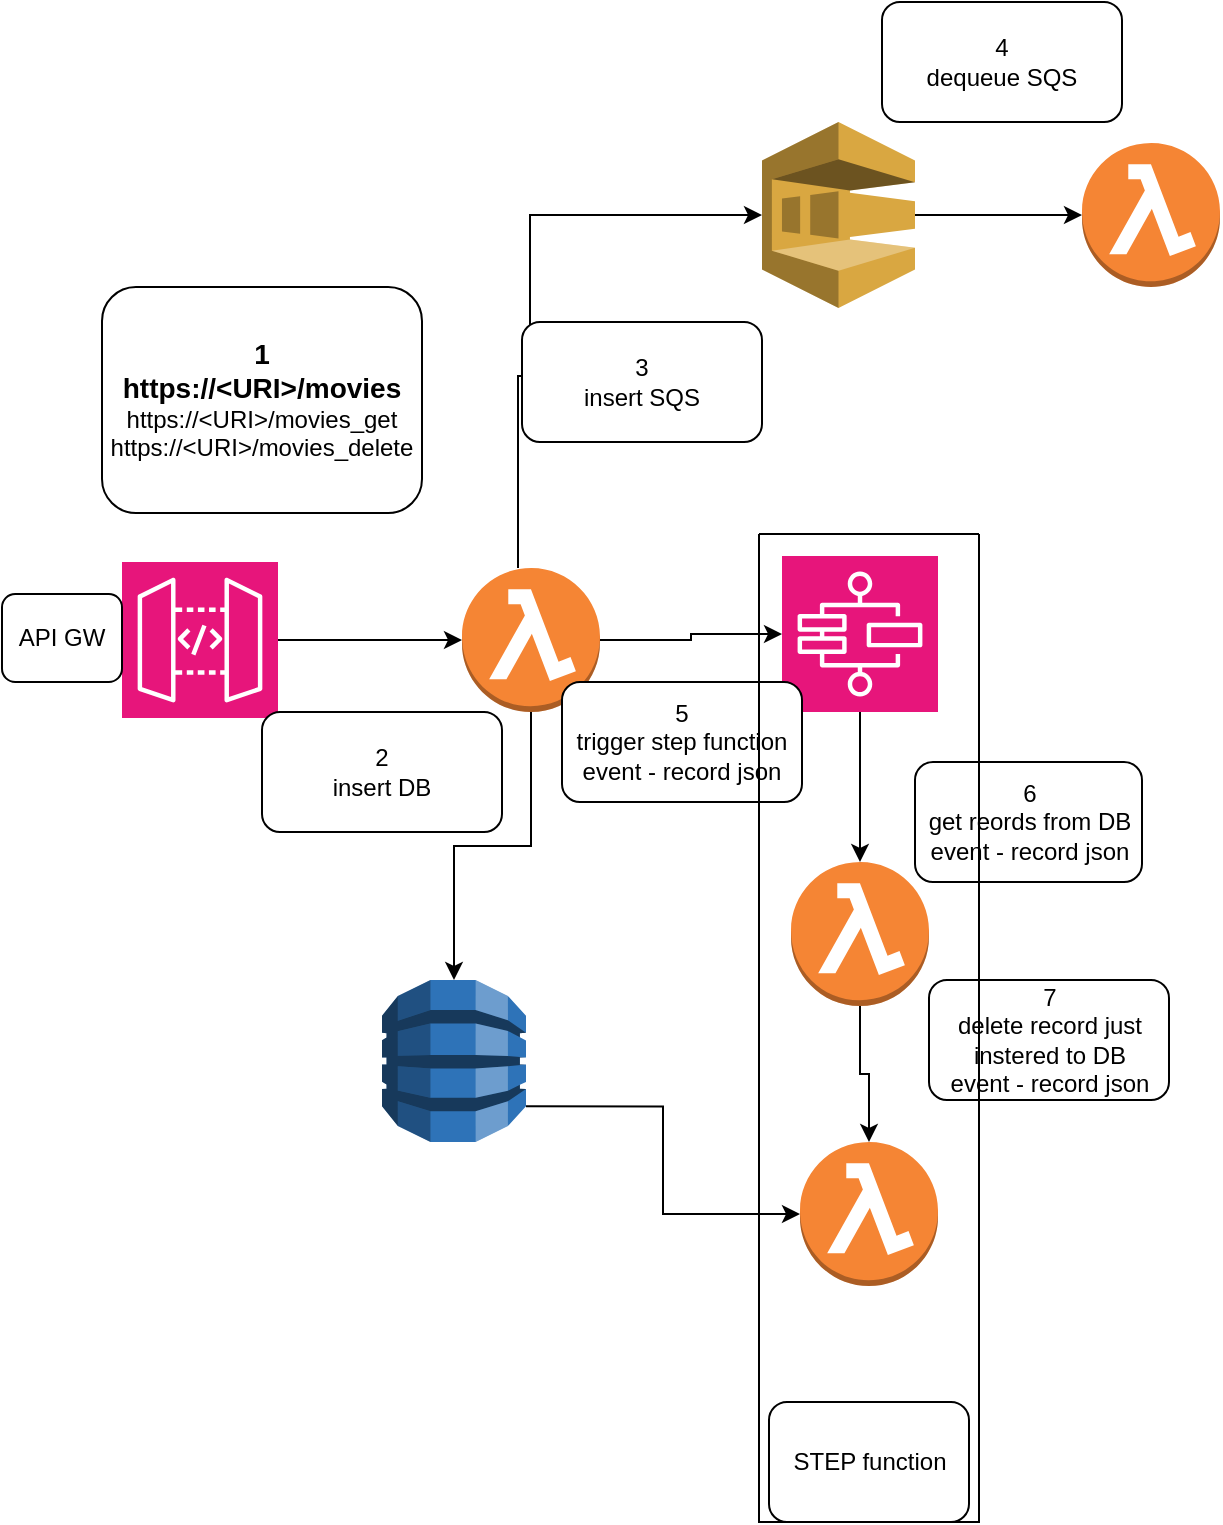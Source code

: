 <mxfile version="21.7.5" type="device">
  <diagram name="Page-1" id="1ipIVOt5c-FrcpaDv_vw">
    <mxGraphModel dx="2074" dy="1187" grid="1" gridSize="10" guides="1" tooltips="1" connect="1" arrows="1" fold="1" page="1" pageScale="1" pageWidth="827" pageHeight="1169" math="0" shadow="0">
      <root>
        <mxCell id="0" />
        <mxCell id="1" parent="0" />
        <mxCell id="0lLWBBJabXWztz-wqUZE-10" style="edgeStyle=orthogonalEdgeStyle;rounded=0;orthogonalLoop=1;jettySize=auto;html=1;entryX=0;entryY=0.5;entryDx=0;entryDy=0;entryPerimeter=0;" parent="1" source="0lLWBBJabXWztz-wqUZE-1" target="0lLWBBJabXWztz-wqUZE-2" edge="1">
          <mxGeometry relative="1" as="geometry" />
        </mxCell>
        <mxCell id="0lLWBBJabXWztz-wqUZE-1" value="" style="sketch=0;points=[[0,0,0],[0.25,0,0],[0.5,0,0],[0.75,0,0],[1,0,0],[0,1,0],[0.25,1,0],[0.5,1,0],[0.75,1,0],[1,1,0],[0,0.25,0],[0,0.5,0],[0,0.75,0],[1,0.25,0],[1,0.5,0],[1,0.75,0]];outlineConnect=0;fontColor=#232F3E;fillColor=#E7157B;strokeColor=#ffffff;dashed=0;verticalLabelPosition=bottom;verticalAlign=top;align=center;html=1;fontSize=12;fontStyle=0;aspect=fixed;shape=mxgraph.aws4.resourceIcon;resIcon=mxgraph.aws4.api_gateway;" parent="1" vertex="1">
          <mxGeometry x="100" y="510" width="78" height="78" as="geometry" />
        </mxCell>
        <mxCell id="0lLWBBJabXWztz-wqUZE-11" style="edgeStyle=orthogonalEdgeStyle;rounded=0;orthogonalLoop=1;jettySize=auto;html=1;" parent="1" source="0lLWBBJabXWztz-wqUZE-2" target="0lLWBBJabXWztz-wqUZE-9" edge="1">
          <mxGeometry relative="1" as="geometry" />
        </mxCell>
        <mxCell id="0lLWBBJabXWztz-wqUZE-12" style="edgeStyle=orthogonalEdgeStyle;rounded=0;orthogonalLoop=1;jettySize=auto;html=1;entryX=0;entryY=0.5;entryDx=0;entryDy=0;entryPerimeter=0;" parent="1" target="0lLWBBJabXWztz-wqUZE-3" edge="1">
          <mxGeometry relative="1" as="geometry">
            <mxPoint x="413.5" y="336.5" as="targetPoint" />
            <mxPoint x="298" y="513" as="sourcePoint" />
            <Array as="points">
              <mxPoint x="298" y="417" />
              <mxPoint x="304" y="417" />
              <mxPoint x="304" y="337" />
            </Array>
          </mxGeometry>
        </mxCell>
        <mxCell id="0lLWBBJabXWztz-wqUZE-14" style="edgeStyle=orthogonalEdgeStyle;rounded=0;orthogonalLoop=1;jettySize=auto;html=1;entryX=0;entryY=0.5;entryDx=0;entryDy=0;entryPerimeter=0;" parent="1" source="0lLWBBJabXWztz-wqUZE-2" target="0lLWBBJabXWztz-wqUZE-4" edge="1">
          <mxGeometry relative="1" as="geometry">
            <mxPoint x="420" y="560" as="targetPoint" />
          </mxGeometry>
        </mxCell>
        <mxCell id="0lLWBBJabXWztz-wqUZE-2" value="" style="outlineConnect=0;dashed=0;verticalLabelPosition=bottom;verticalAlign=top;align=center;html=1;shape=mxgraph.aws3.lambda_function;fillColor=#F58534;gradientColor=none;" parent="1" vertex="1">
          <mxGeometry x="270" y="513" width="69" height="72" as="geometry" />
        </mxCell>
        <mxCell id="0lLWBBJabXWztz-wqUZE-13" style="edgeStyle=orthogonalEdgeStyle;rounded=0;orthogonalLoop=1;jettySize=auto;html=1;entryX=0;entryY=0.5;entryDx=0;entryDy=0;entryPerimeter=0;" parent="1" source="0lLWBBJabXWztz-wqUZE-3" target="0lLWBBJabXWztz-wqUZE-6" edge="1">
          <mxGeometry relative="1" as="geometry" />
        </mxCell>
        <mxCell id="0lLWBBJabXWztz-wqUZE-3" value="" style="outlineConnect=0;dashed=0;verticalLabelPosition=bottom;verticalAlign=top;align=center;html=1;shape=mxgraph.aws3.sqs;fillColor=#D9A741;gradientColor=none;" parent="1" vertex="1">
          <mxGeometry x="420" y="290" width="76.5" height="93" as="geometry" />
        </mxCell>
        <mxCell id="0lLWBBJabXWztz-wqUZE-15" style="edgeStyle=orthogonalEdgeStyle;rounded=0;orthogonalLoop=1;jettySize=auto;html=1;entryX=0.5;entryY=0;entryDx=0;entryDy=0;entryPerimeter=0;" parent="1" source="0lLWBBJabXWztz-wqUZE-4" target="0lLWBBJabXWztz-wqUZE-8" edge="1">
          <mxGeometry relative="1" as="geometry" />
        </mxCell>
        <mxCell id="0lLWBBJabXWztz-wqUZE-4" value="" style="sketch=0;points=[[0,0,0],[0.25,0,0],[0.5,0,0],[0.75,0,0],[1,0,0],[0,1,0],[0.25,1,0],[0.5,1,0],[0.75,1,0],[1,1,0],[0,0.25,0],[0,0.5,0],[0,0.75,0],[1,0.25,0],[1,0.5,0],[1,0.75,0]];outlineConnect=0;fontColor=#232F3E;fillColor=#E7157B;strokeColor=#ffffff;dashed=0;verticalLabelPosition=bottom;verticalAlign=top;align=center;html=1;fontSize=12;fontStyle=0;aspect=fixed;shape=mxgraph.aws4.resourceIcon;resIcon=mxgraph.aws4.step_functions;" parent="1" vertex="1">
          <mxGeometry x="430" y="507" width="78" height="78" as="geometry" />
        </mxCell>
        <mxCell id="0lLWBBJabXWztz-wqUZE-6" value="" style="outlineConnect=0;dashed=0;verticalLabelPosition=bottom;verticalAlign=top;align=center;html=1;shape=mxgraph.aws3.lambda_function;fillColor=#F58534;gradientColor=none;" parent="1" vertex="1">
          <mxGeometry x="580" y="300.5" width="69" height="72" as="geometry" />
        </mxCell>
        <mxCell id="0lLWBBJabXWztz-wqUZE-7" value="" style="outlineConnect=0;dashed=0;verticalLabelPosition=bottom;verticalAlign=top;align=center;html=1;shape=mxgraph.aws3.lambda_function;fillColor=#F58534;gradientColor=none;" parent="1" vertex="1">
          <mxGeometry x="439" y="800" width="69" height="72" as="geometry" />
        </mxCell>
        <mxCell id="0lLWBBJabXWztz-wqUZE-16" style="edgeStyle=orthogonalEdgeStyle;rounded=0;orthogonalLoop=1;jettySize=auto;html=1;" parent="1" source="0lLWBBJabXWztz-wqUZE-8" target="0lLWBBJabXWztz-wqUZE-7" edge="1">
          <mxGeometry relative="1" as="geometry" />
        </mxCell>
        <mxCell id="0lLWBBJabXWztz-wqUZE-8" value="" style="outlineConnect=0;dashed=0;verticalLabelPosition=bottom;verticalAlign=top;align=center;html=1;shape=mxgraph.aws3.lambda_function;fillColor=#F58534;gradientColor=none;" parent="1" vertex="1">
          <mxGeometry x="434.5" y="660" width="69" height="72" as="geometry" />
        </mxCell>
        <mxCell id="0lLWBBJabXWztz-wqUZE-17" style="edgeStyle=orthogonalEdgeStyle;rounded=0;orthogonalLoop=1;jettySize=auto;html=1;exitX=1;exitY=0.78;exitDx=0;exitDy=0;exitPerimeter=0;" parent="1" source="0lLWBBJabXWztz-wqUZE-9" target="0lLWBBJabXWztz-wqUZE-7" edge="1">
          <mxGeometry relative="1" as="geometry" />
        </mxCell>
        <mxCell id="0lLWBBJabXWztz-wqUZE-9" value="" style="outlineConnect=0;dashed=0;verticalLabelPosition=bottom;verticalAlign=top;align=center;html=1;shape=mxgraph.aws3.dynamo_db;fillColor=#2E73B8;gradientColor=none;" parent="1" vertex="1">
          <mxGeometry x="230" y="719" width="72" height="81" as="geometry" />
        </mxCell>
        <mxCell id="0lLWBBJabXWztz-wqUZE-18" value="5&lt;br&gt;trigger step function&lt;br&gt;event - record json" style="rounded=1;whiteSpace=wrap;html=1;" parent="1" vertex="1">
          <mxGeometry x="320" y="570" width="120" height="60" as="geometry" />
        </mxCell>
        <mxCell id="0lLWBBJabXWztz-wqUZE-19" value="&lt;b&gt;&lt;font style=&quot;font-size: 14px;&quot;&gt;1&lt;br&gt;https://&amp;lt;URI&amp;gt;/movies&lt;br&gt;&lt;/font&gt;&lt;/b&gt;https://&amp;lt;URI&amp;gt;/movies_get&lt;br&gt;https://&amp;lt;URI&amp;gt;/movies_delete" style="rounded=1;whiteSpace=wrap;html=1;" parent="1" vertex="1">
          <mxGeometry x="90" y="372.5" width="160" height="113" as="geometry" />
        </mxCell>
        <mxCell id="0lLWBBJabXWztz-wqUZE-21" value="2&lt;br&gt;insert DB" style="rounded=1;whiteSpace=wrap;html=1;" parent="1" vertex="1">
          <mxGeometry x="170" y="585" width="120" height="60" as="geometry" />
        </mxCell>
        <mxCell id="0lLWBBJabXWztz-wqUZE-22" value="3&lt;br&gt;insert SQS" style="rounded=1;whiteSpace=wrap;html=1;" parent="1" vertex="1">
          <mxGeometry x="300" y="390" width="120" height="60" as="geometry" />
        </mxCell>
        <mxCell id="0lLWBBJabXWztz-wqUZE-23" value="4&lt;br&gt;dequeue SQS" style="rounded=1;whiteSpace=wrap;html=1;" parent="1" vertex="1">
          <mxGeometry x="480" y="230" width="120" height="60" as="geometry" />
        </mxCell>
        <mxCell id="0lLWBBJabXWztz-wqUZE-24" value="6&lt;br&gt;get reords from DB&lt;br&gt;event - record json" style="rounded=1;whiteSpace=wrap;html=1;" parent="1" vertex="1">
          <mxGeometry x="496.5" y="610" width="113.5" height="60" as="geometry" />
        </mxCell>
        <mxCell id="0lLWBBJabXWztz-wqUZE-25" value="7&lt;br&gt;delete record just instered to DB&lt;br&gt;event - record json" style="rounded=1;whiteSpace=wrap;html=1;" parent="1" vertex="1">
          <mxGeometry x="503.5" y="719" width="120" height="60" as="geometry" />
        </mxCell>
        <mxCell id="0lLWBBJabXWztz-wqUZE-31" value="" style="swimlane;startSize=0;" parent="1" vertex="1">
          <mxGeometry x="418.5" y="496" width="110" height="494" as="geometry" />
        </mxCell>
        <mxCell id="0lLWBBJabXWztz-wqUZE-34" value="STEP function&lt;br&gt;" style="rounded=1;whiteSpace=wrap;html=1;" parent="0lLWBBJabXWztz-wqUZE-31" vertex="1">
          <mxGeometry x="5" y="434" width="100" height="60" as="geometry" />
        </mxCell>
        <mxCell id="0lLWBBJabXWztz-wqUZE-35" value="API GW" style="rounded=1;whiteSpace=wrap;html=1;" parent="1" vertex="1">
          <mxGeometry x="40" y="526" width="60" height="44" as="geometry" />
        </mxCell>
      </root>
    </mxGraphModel>
  </diagram>
</mxfile>
